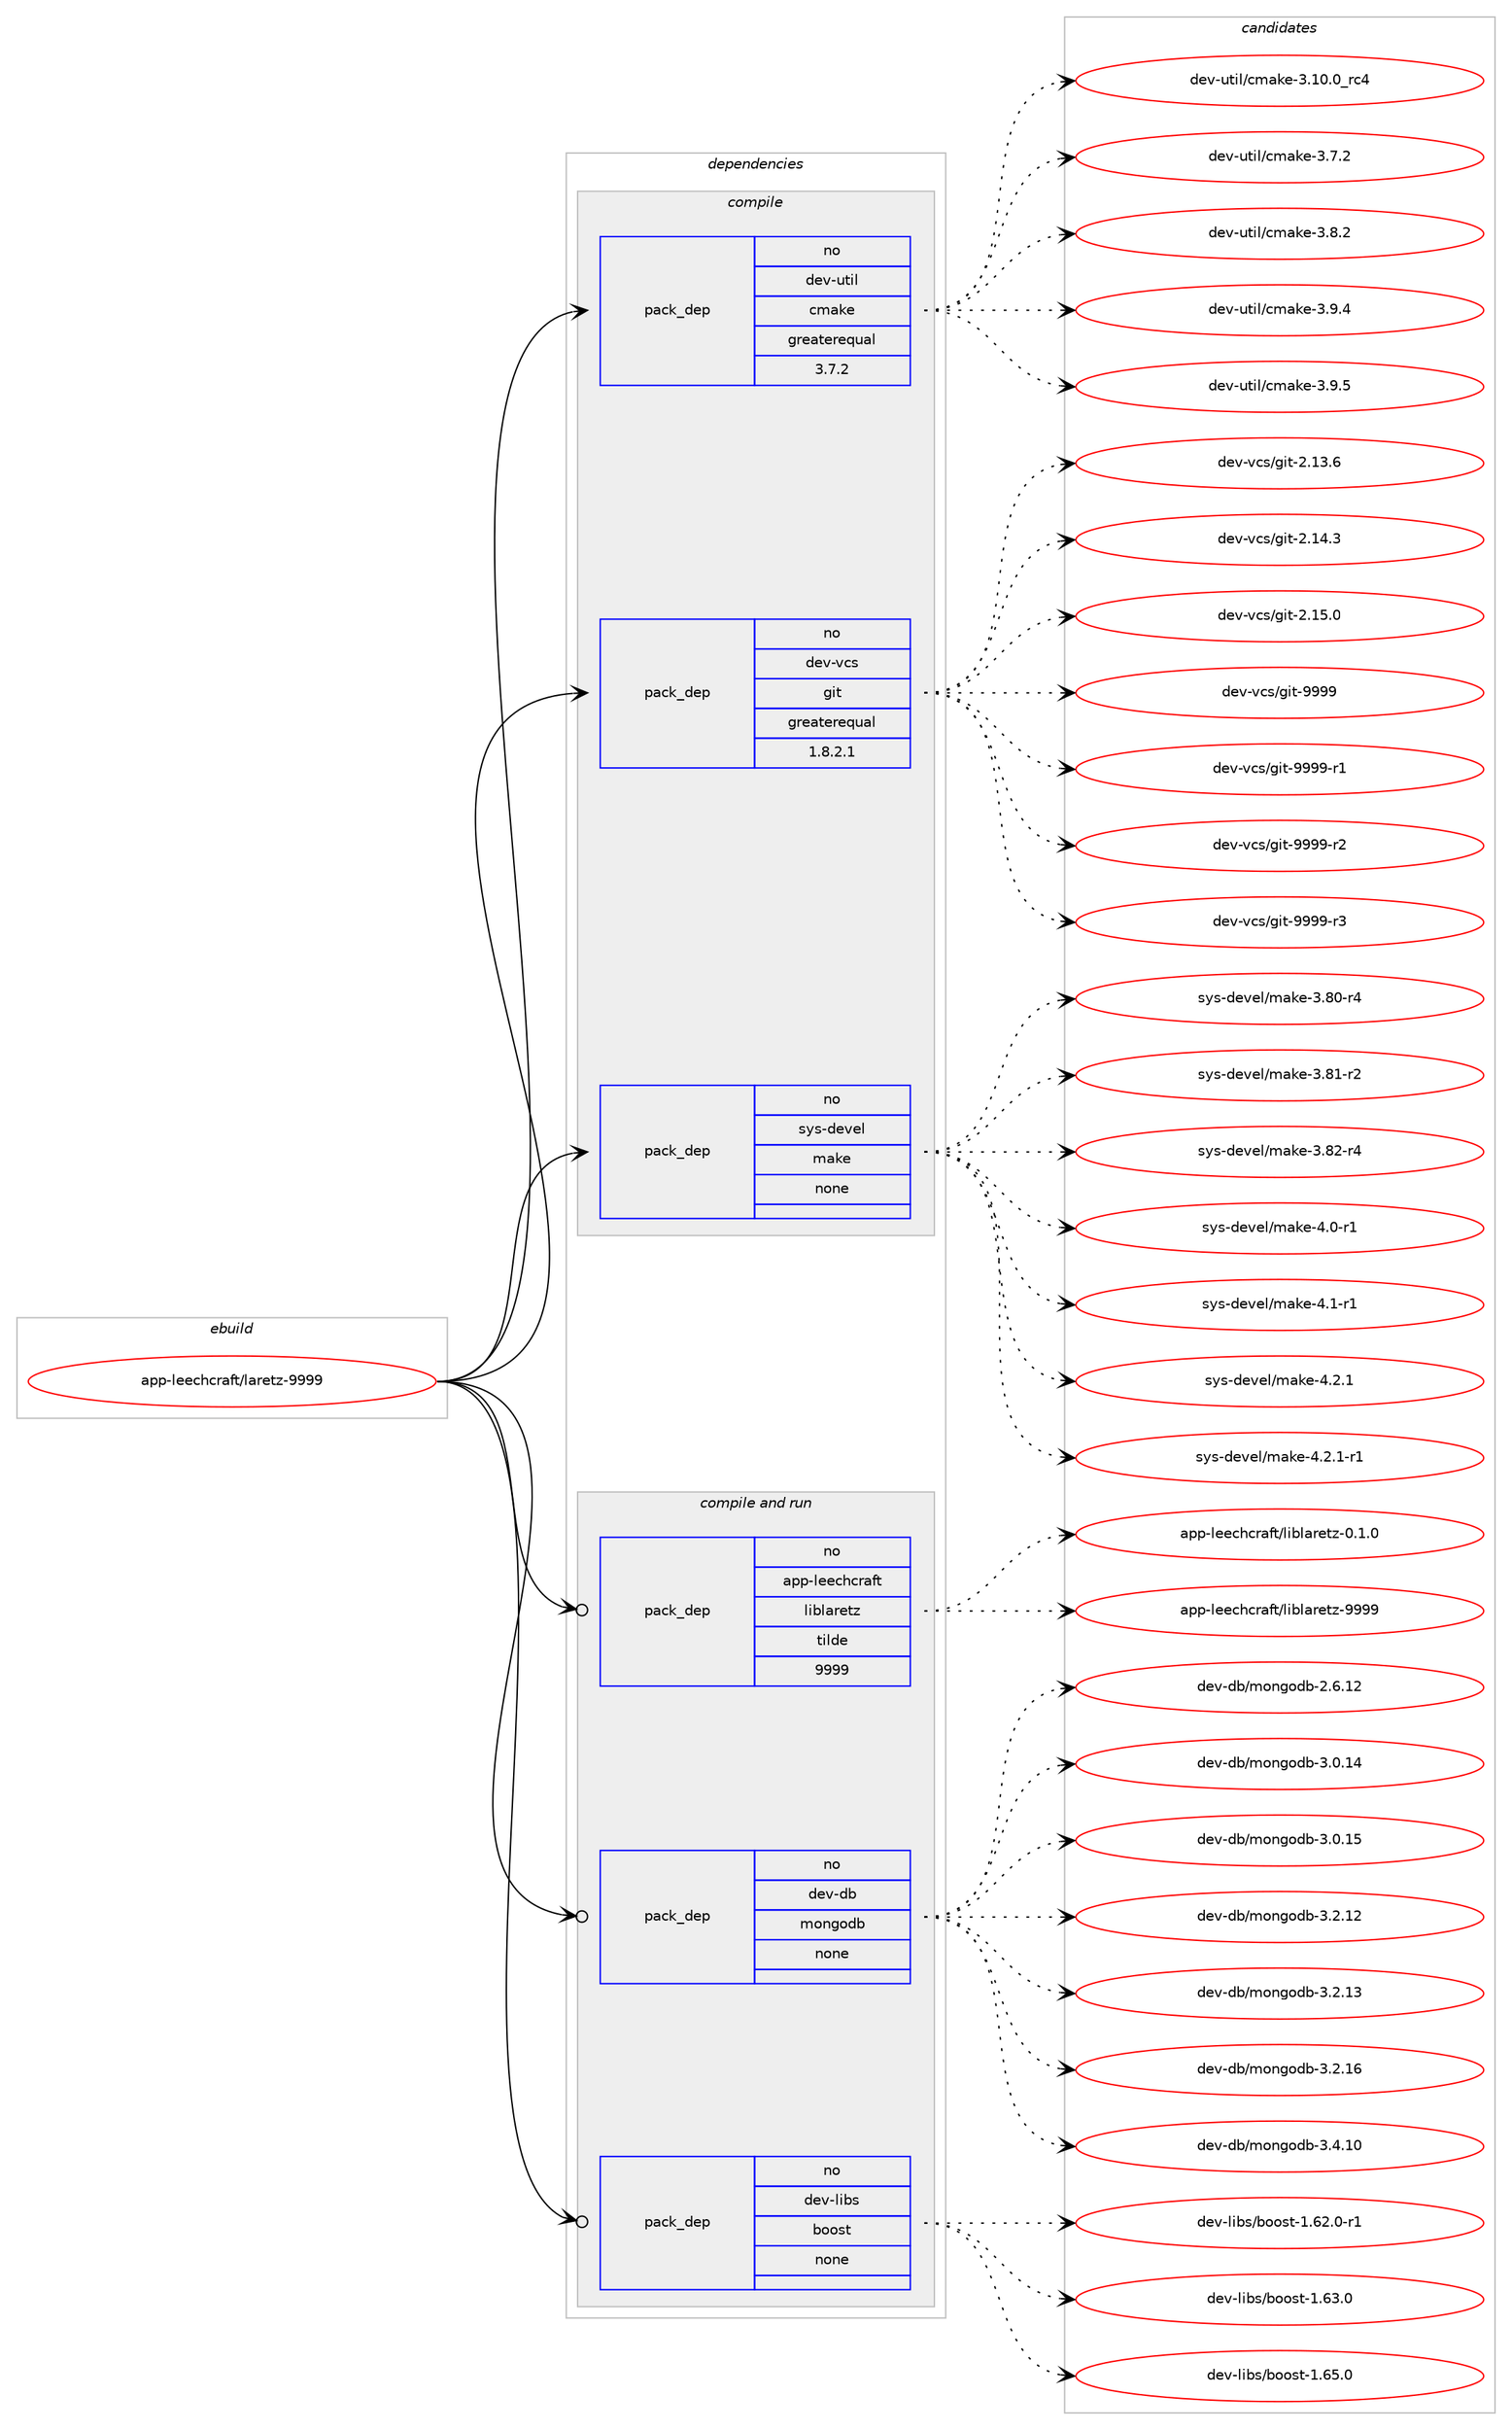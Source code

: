 digraph prolog {

# *************
# Graph options
# *************

newrank=true;
concentrate=true;
compound=true;
graph [rankdir=LR,fontname=Helvetica,fontsize=10,ranksep=1.5];#, ranksep=2.5, nodesep=0.2];
edge  [arrowhead=vee];
node  [fontname=Helvetica,fontsize=10];

# **********
# The ebuild
# **********

subgraph cluster_leftcol {
color=gray;
rank=same;
label=<<i>ebuild</i>>;
id [label="app-leechcraft/laretz-9999", color=red, width=4, href="../app-leechcraft/laretz-9999.svg"];
}

# ****************
# The dependencies
# ****************

subgraph cluster_midcol {
color=gray;
label=<<i>dependencies</i>>;
subgraph cluster_compile {
fillcolor="#eeeeee";
style=filled;
label=<<i>compile</i>>;
subgraph pack31513 {
dependency44343 [label=<<TABLE BORDER="0" CELLBORDER="1" CELLSPACING="0" CELLPADDING="4" WIDTH="220"><TR><TD ROWSPAN="6" CELLPADDING="30">pack_dep</TD></TR><TR><TD WIDTH="110">no</TD></TR><TR><TD>dev-util</TD></TR><TR><TD>cmake</TD></TR><TR><TD>greaterequal</TD></TR><TR><TD>3.7.2</TD></TR></TABLE>>, shape=none, color=blue];
}
id:e -> dependency44343:w [weight=20,style="solid",arrowhead="vee"];
subgraph pack31514 {
dependency44344 [label=<<TABLE BORDER="0" CELLBORDER="1" CELLSPACING="0" CELLPADDING="4" WIDTH="220"><TR><TD ROWSPAN="6" CELLPADDING="30">pack_dep</TD></TR><TR><TD WIDTH="110">no</TD></TR><TR><TD>dev-vcs</TD></TR><TR><TD>git</TD></TR><TR><TD>greaterequal</TD></TR><TR><TD>1.8.2.1</TD></TR></TABLE>>, shape=none, color=blue];
}
id:e -> dependency44344:w [weight=20,style="solid",arrowhead="vee"];
subgraph pack31515 {
dependency44345 [label=<<TABLE BORDER="0" CELLBORDER="1" CELLSPACING="0" CELLPADDING="4" WIDTH="220"><TR><TD ROWSPAN="6" CELLPADDING="30">pack_dep</TD></TR><TR><TD WIDTH="110">no</TD></TR><TR><TD>sys-devel</TD></TR><TR><TD>make</TD></TR><TR><TD>none</TD></TR><TR><TD></TD></TR></TABLE>>, shape=none, color=blue];
}
id:e -> dependency44345:w [weight=20,style="solid",arrowhead="vee"];
}
subgraph cluster_compileandrun {
fillcolor="#eeeeee";
style=filled;
label=<<i>compile and run</i>>;
subgraph pack31516 {
dependency44346 [label=<<TABLE BORDER="0" CELLBORDER="1" CELLSPACING="0" CELLPADDING="4" WIDTH="220"><TR><TD ROWSPAN="6" CELLPADDING="30">pack_dep</TD></TR><TR><TD WIDTH="110">no</TD></TR><TR><TD>app-leechcraft</TD></TR><TR><TD>liblaretz</TD></TR><TR><TD>tilde</TD></TR><TR><TD>9999</TD></TR></TABLE>>, shape=none, color=blue];
}
id:e -> dependency44346:w [weight=20,style="solid",arrowhead="odotvee"];
subgraph pack31517 {
dependency44347 [label=<<TABLE BORDER="0" CELLBORDER="1" CELLSPACING="0" CELLPADDING="4" WIDTH="220"><TR><TD ROWSPAN="6" CELLPADDING="30">pack_dep</TD></TR><TR><TD WIDTH="110">no</TD></TR><TR><TD>dev-db</TD></TR><TR><TD>mongodb</TD></TR><TR><TD>none</TD></TR><TR><TD></TD></TR></TABLE>>, shape=none, color=blue];
}
id:e -> dependency44347:w [weight=20,style="solid",arrowhead="odotvee"];
subgraph pack31518 {
dependency44348 [label=<<TABLE BORDER="0" CELLBORDER="1" CELLSPACING="0" CELLPADDING="4" WIDTH="220"><TR><TD ROWSPAN="6" CELLPADDING="30">pack_dep</TD></TR><TR><TD WIDTH="110">no</TD></TR><TR><TD>dev-libs</TD></TR><TR><TD>boost</TD></TR><TR><TD>none</TD></TR><TR><TD></TD></TR></TABLE>>, shape=none, color=blue];
}
id:e -> dependency44348:w [weight=20,style="solid",arrowhead="odotvee"];
}
subgraph cluster_run {
fillcolor="#eeeeee";
style=filled;
label=<<i>run</i>>;
}
}

# **************
# The candidates
# **************

subgraph cluster_choices {
rank=same;
color=gray;
label=<<i>candidates</i>>;

subgraph choice31513 {
color=black;
nodesep=1;
choice1001011184511711610510847991099710710145514649484648951149952 [label="dev-util/cmake-3.10.0_rc4", color=red, width=4,href="../dev-util/cmake-3.10.0_rc4.svg"];
choice10010111845117116105108479910997107101455146554650 [label="dev-util/cmake-3.7.2", color=red, width=4,href="../dev-util/cmake-3.7.2.svg"];
choice10010111845117116105108479910997107101455146564650 [label="dev-util/cmake-3.8.2", color=red, width=4,href="../dev-util/cmake-3.8.2.svg"];
choice10010111845117116105108479910997107101455146574652 [label="dev-util/cmake-3.9.4", color=red, width=4,href="../dev-util/cmake-3.9.4.svg"];
choice10010111845117116105108479910997107101455146574653 [label="dev-util/cmake-3.9.5", color=red, width=4,href="../dev-util/cmake-3.9.5.svg"];
dependency44343:e -> choice1001011184511711610510847991099710710145514649484648951149952:w [style=dotted,weight="100"];
dependency44343:e -> choice10010111845117116105108479910997107101455146554650:w [style=dotted,weight="100"];
dependency44343:e -> choice10010111845117116105108479910997107101455146564650:w [style=dotted,weight="100"];
dependency44343:e -> choice10010111845117116105108479910997107101455146574652:w [style=dotted,weight="100"];
dependency44343:e -> choice10010111845117116105108479910997107101455146574653:w [style=dotted,weight="100"];
}
subgraph choice31514 {
color=black;
nodesep=1;
choice10010111845118991154710310511645504649514654 [label="dev-vcs/git-2.13.6", color=red, width=4,href="../dev-vcs/git-2.13.6.svg"];
choice10010111845118991154710310511645504649524651 [label="dev-vcs/git-2.14.3", color=red, width=4,href="../dev-vcs/git-2.14.3.svg"];
choice10010111845118991154710310511645504649534648 [label="dev-vcs/git-2.15.0", color=red, width=4,href="../dev-vcs/git-2.15.0.svg"];
choice1001011184511899115471031051164557575757 [label="dev-vcs/git-9999", color=red, width=4,href="../dev-vcs/git-9999.svg"];
choice10010111845118991154710310511645575757574511449 [label="dev-vcs/git-9999-r1", color=red, width=4,href="../dev-vcs/git-9999-r1.svg"];
choice10010111845118991154710310511645575757574511450 [label="dev-vcs/git-9999-r2", color=red, width=4,href="../dev-vcs/git-9999-r2.svg"];
choice10010111845118991154710310511645575757574511451 [label="dev-vcs/git-9999-r3", color=red, width=4,href="../dev-vcs/git-9999-r3.svg"];
dependency44344:e -> choice10010111845118991154710310511645504649514654:w [style=dotted,weight="100"];
dependency44344:e -> choice10010111845118991154710310511645504649524651:w [style=dotted,weight="100"];
dependency44344:e -> choice10010111845118991154710310511645504649534648:w [style=dotted,weight="100"];
dependency44344:e -> choice1001011184511899115471031051164557575757:w [style=dotted,weight="100"];
dependency44344:e -> choice10010111845118991154710310511645575757574511449:w [style=dotted,weight="100"];
dependency44344:e -> choice10010111845118991154710310511645575757574511450:w [style=dotted,weight="100"];
dependency44344:e -> choice10010111845118991154710310511645575757574511451:w [style=dotted,weight="100"];
}
subgraph choice31515 {
color=black;
nodesep=1;
choice11512111545100101118101108471099710710145514656484511452 [label="sys-devel/make-3.80-r4", color=red, width=4,href="../sys-devel/make-3.80-r4.svg"];
choice11512111545100101118101108471099710710145514656494511450 [label="sys-devel/make-3.81-r2", color=red, width=4,href="../sys-devel/make-3.81-r2.svg"];
choice11512111545100101118101108471099710710145514656504511452 [label="sys-devel/make-3.82-r4", color=red, width=4,href="../sys-devel/make-3.82-r4.svg"];
choice115121115451001011181011084710997107101455246484511449 [label="sys-devel/make-4.0-r1", color=red, width=4,href="../sys-devel/make-4.0-r1.svg"];
choice115121115451001011181011084710997107101455246494511449 [label="sys-devel/make-4.1-r1", color=red, width=4,href="../sys-devel/make-4.1-r1.svg"];
choice115121115451001011181011084710997107101455246504649 [label="sys-devel/make-4.2.1", color=red, width=4,href="../sys-devel/make-4.2.1.svg"];
choice1151211154510010111810110847109971071014552465046494511449 [label="sys-devel/make-4.2.1-r1", color=red, width=4,href="../sys-devel/make-4.2.1-r1.svg"];
dependency44345:e -> choice11512111545100101118101108471099710710145514656484511452:w [style=dotted,weight="100"];
dependency44345:e -> choice11512111545100101118101108471099710710145514656494511450:w [style=dotted,weight="100"];
dependency44345:e -> choice11512111545100101118101108471099710710145514656504511452:w [style=dotted,weight="100"];
dependency44345:e -> choice115121115451001011181011084710997107101455246484511449:w [style=dotted,weight="100"];
dependency44345:e -> choice115121115451001011181011084710997107101455246494511449:w [style=dotted,weight="100"];
dependency44345:e -> choice115121115451001011181011084710997107101455246504649:w [style=dotted,weight="100"];
dependency44345:e -> choice1151211154510010111810110847109971071014552465046494511449:w [style=dotted,weight="100"];
}
subgraph choice31516 {
color=black;
nodesep=1;
choice9711211245108101101991049911497102116471081059810897114101116122454846494648 [label="app-leechcraft/liblaretz-0.1.0", color=red, width=4,href="../app-leechcraft/liblaretz-0.1.0.svg"];
choice97112112451081011019910499114971021164710810598108971141011161224557575757 [label="app-leechcraft/liblaretz-9999", color=red, width=4,href="../app-leechcraft/liblaretz-9999.svg"];
dependency44346:e -> choice9711211245108101101991049911497102116471081059810897114101116122454846494648:w [style=dotted,weight="100"];
dependency44346:e -> choice97112112451081011019910499114971021164710810598108971141011161224557575757:w [style=dotted,weight="100"];
}
subgraph choice31517 {
color=black;
nodesep=1;
choice1001011184510098471091111101031111009845504654464950 [label="dev-db/mongodb-2.6.12", color=red, width=4,href="../dev-db/mongodb-2.6.12.svg"];
choice1001011184510098471091111101031111009845514648464952 [label="dev-db/mongodb-3.0.14", color=red, width=4,href="../dev-db/mongodb-3.0.14.svg"];
choice1001011184510098471091111101031111009845514648464953 [label="dev-db/mongodb-3.0.15", color=red, width=4,href="../dev-db/mongodb-3.0.15.svg"];
choice1001011184510098471091111101031111009845514650464950 [label="dev-db/mongodb-3.2.12", color=red, width=4,href="../dev-db/mongodb-3.2.12.svg"];
choice1001011184510098471091111101031111009845514650464951 [label="dev-db/mongodb-3.2.13", color=red, width=4,href="../dev-db/mongodb-3.2.13.svg"];
choice1001011184510098471091111101031111009845514650464954 [label="dev-db/mongodb-3.2.16", color=red, width=4,href="../dev-db/mongodb-3.2.16.svg"];
choice1001011184510098471091111101031111009845514652464948 [label="dev-db/mongodb-3.4.10", color=red, width=4,href="../dev-db/mongodb-3.4.10.svg"];
dependency44347:e -> choice1001011184510098471091111101031111009845504654464950:w [style=dotted,weight="100"];
dependency44347:e -> choice1001011184510098471091111101031111009845514648464952:w [style=dotted,weight="100"];
dependency44347:e -> choice1001011184510098471091111101031111009845514648464953:w [style=dotted,weight="100"];
dependency44347:e -> choice1001011184510098471091111101031111009845514650464950:w [style=dotted,weight="100"];
dependency44347:e -> choice1001011184510098471091111101031111009845514650464951:w [style=dotted,weight="100"];
dependency44347:e -> choice1001011184510098471091111101031111009845514650464954:w [style=dotted,weight="100"];
dependency44347:e -> choice1001011184510098471091111101031111009845514652464948:w [style=dotted,weight="100"];
}
subgraph choice31518 {
color=black;
nodesep=1;
choice10010111845108105981154798111111115116454946545046484511449 [label="dev-libs/boost-1.62.0-r1", color=red, width=4,href="../dev-libs/boost-1.62.0-r1.svg"];
choice1001011184510810598115479811111111511645494654514648 [label="dev-libs/boost-1.63.0", color=red, width=4,href="../dev-libs/boost-1.63.0.svg"];
choice1001011184510810598115479811111111511645494654534648 [label="dev-libs/boost-1.65.0", color=red, width=4,href="../dev-libs/boost-1.65.0.svg"];
dependency44348:e -> choice10010111845108105981154798111111115116454946545046484511449:w [style=dotted,weight="100"];
dependency44348:e -> choice1001011184510810598115479811111111511645494654514648:w [style=dotted,weight="100"];
dependency44348:e -> choice1001011184510810598115479811111111511645494654534648:w [style=dotted,weight="100"];
}
}

}
